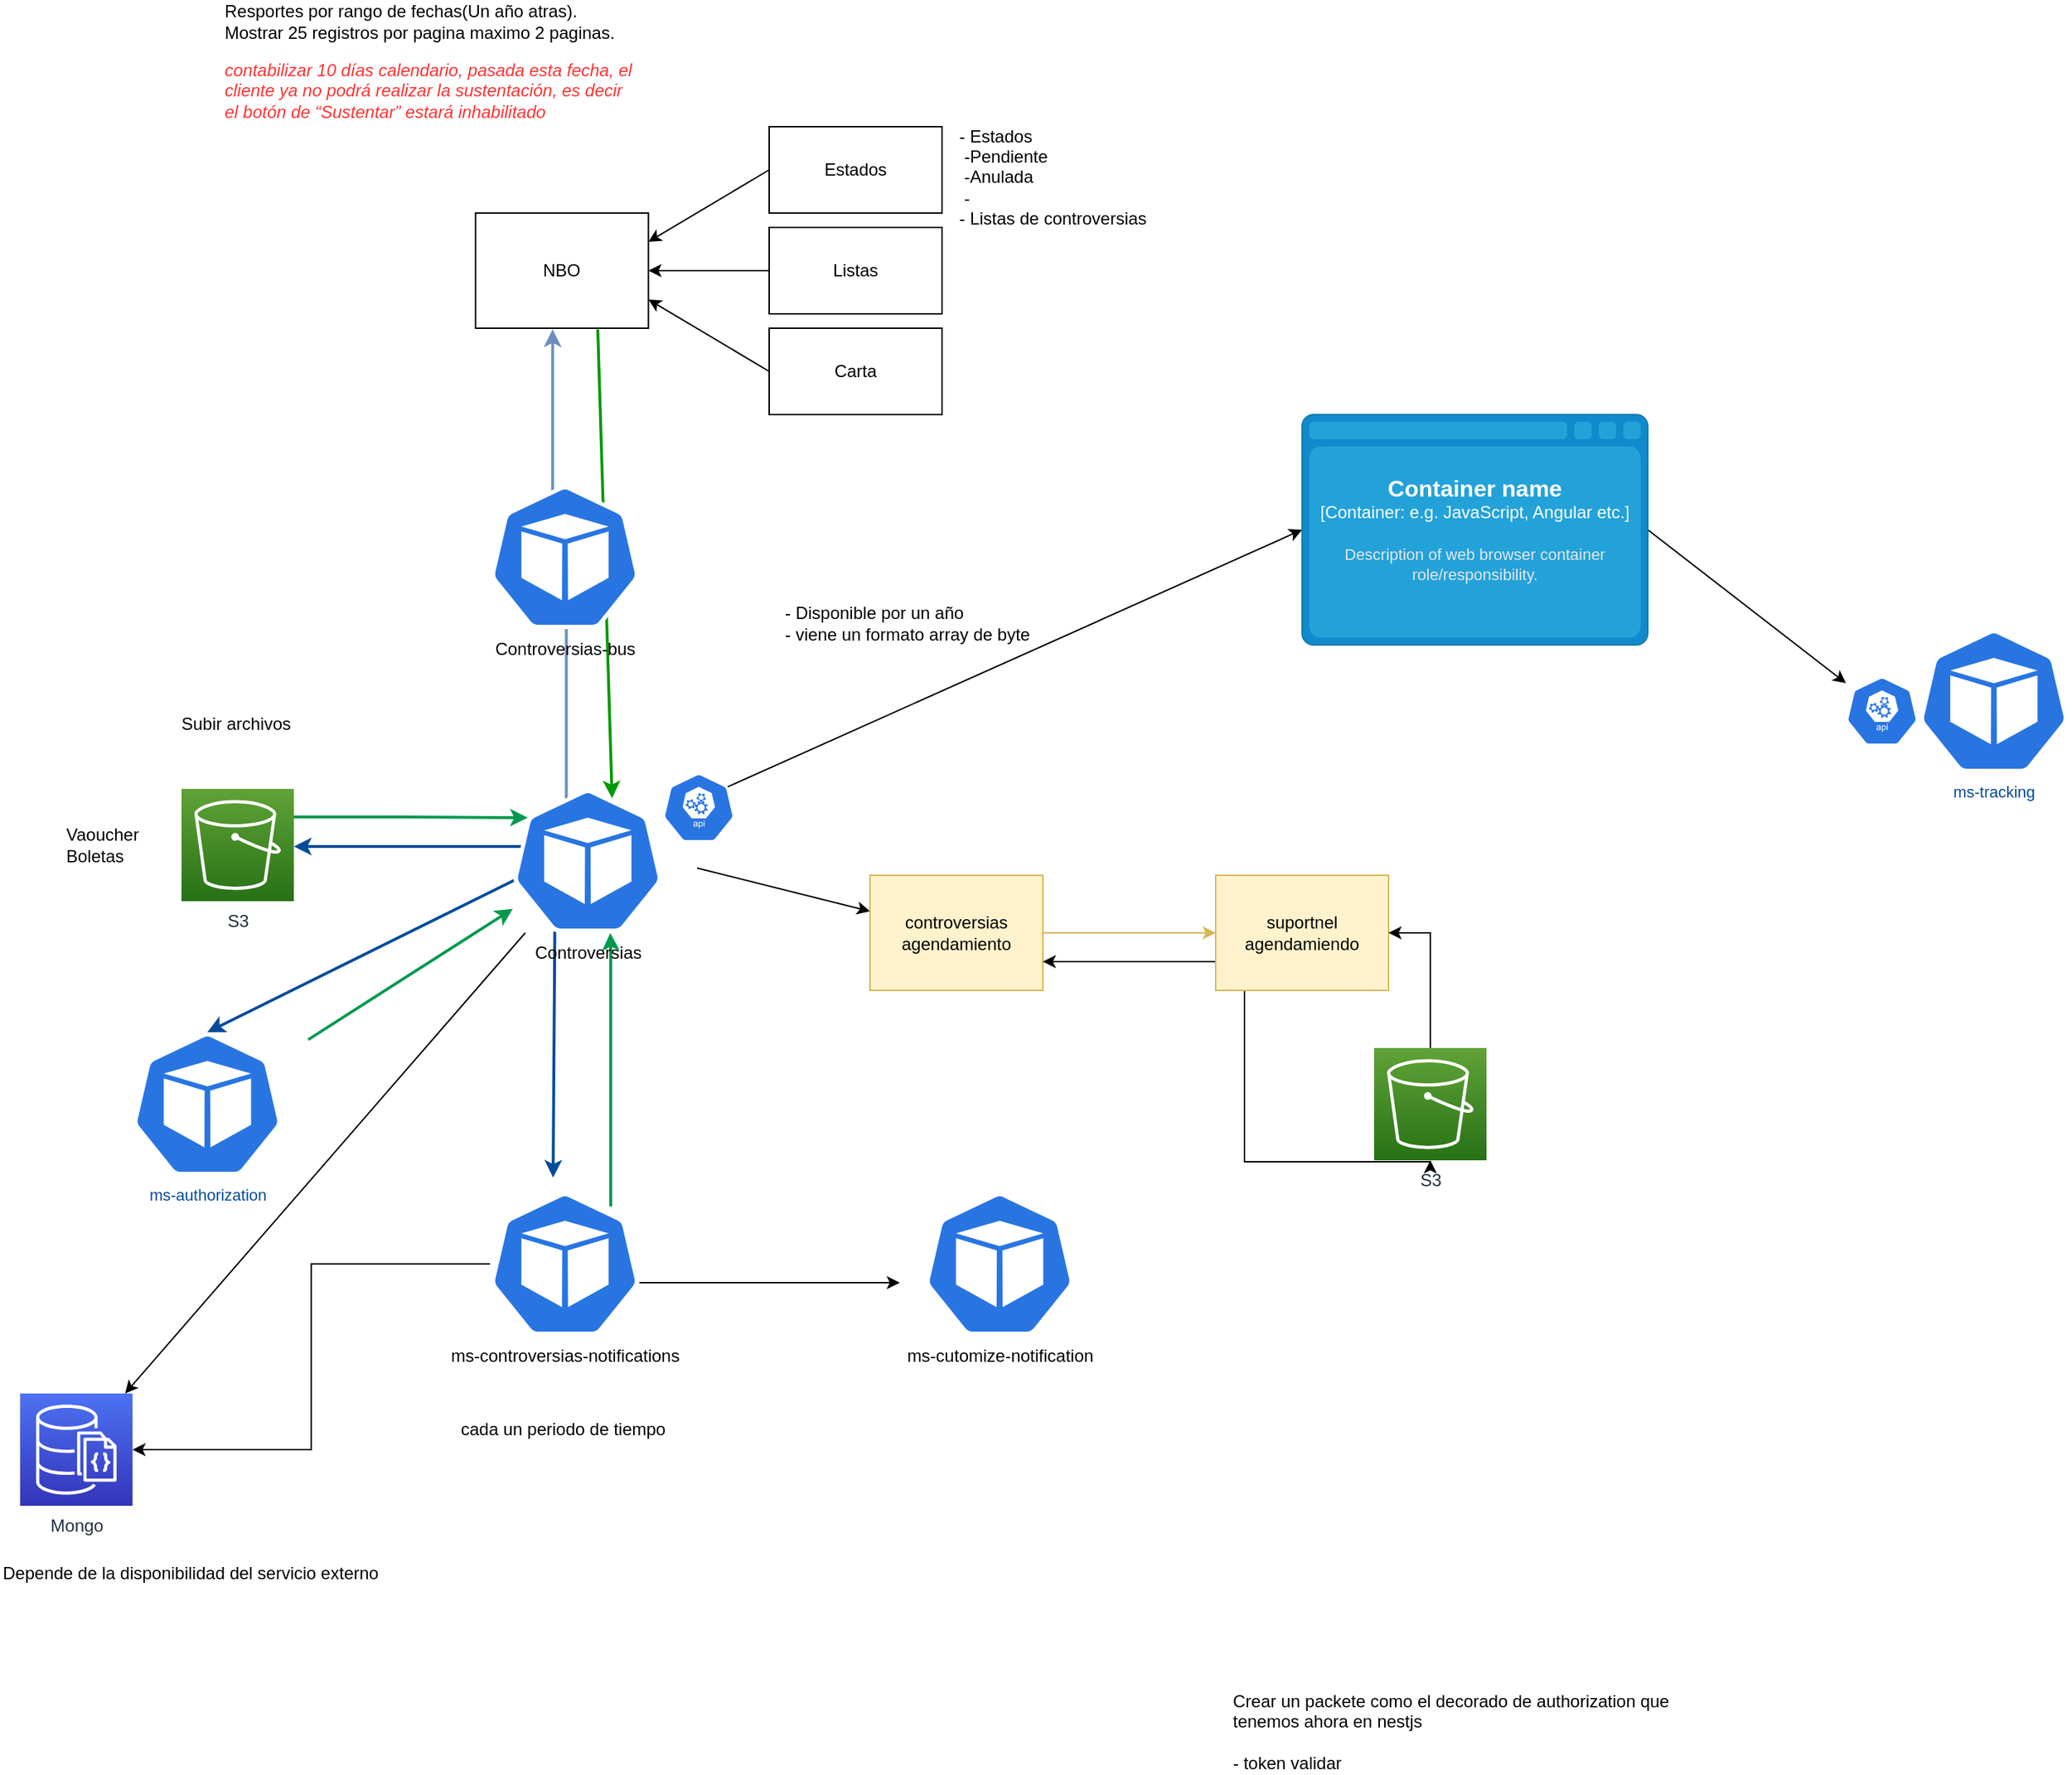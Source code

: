 <mxfile version="21.0.2" type="github">
  <diagram name="Page-1" id="mk7w8Jy9pMZxT-yU60Fw">
    <mxGraphModel dx="2310" dy="2034" grid="1" gridSize="10" guides="1" tooltips="1" connect="1" arrows="1" fold="1" page="1" pageScale="1" pageWidth="850" pageHeight="1100" math="0" shadow="0">
      <root>
        <mxCell id="0" />
        <mxCell id="1" parent="0" />
        <mxCell id="nka-eP4GU-P4h1y38xUG-3" style="rounded=0;orthogonalLoop=1;jettySize=auto;html=1;" parent="1" target="nka-eP4GU-P4h1y38xUG-2" edge="1">
          <mxGeometry relative="1" as="geometry">
            <mxPoint x="440" y="335" as="sourcePoint" />
          </mxGeometry>
        </mxCell>
        <mxCell id="zTaSaWMFqW3K9oS2xFOq-18" style="edgeStyle=orthogonalEdgeStyle;rounded=0;orthogonalLoop=1;jettySize=auto;html=1;exitX=0.163;exitY=0.438;exitDx=0;exitDy=0;exitPerimeter=0;fontColor=#004C99;strokeColor=#004C99;strokeWidth=2;" parent="1" source="wl---6Z1MDnz97I1kQeS-35" target="zTaSaWMFqW3K9oS2xFOq-21" edge="1">
          <mxGeometry relative="1" as="geometry">
            <mxPoint x="180" y="340" as="targetPoint" />
            <Array as="points">
              <mxPoint x="358" y="320" />
            </Array>
            <mxPoint x="320" y="320.029" as="sourcePoint" />
          </mxGeometry>
        </mxCell>
        <mxCell id="zTaSaWMFqW3K9oS2xFOq-24" value="" style="rounded=0;orthogonalLoop=1;jettySize=auto;html=1;exitX=0;exitY=0.75;exitDx=0;exitDy=0;strokeColor=#004C99;strokeWidth=2;entryX=0.5;entryY=0;entryDx=0;entryDy=0;entryPerimeter=0;" parent="1" target="wl---6Z1MDnz97I1kQeS-47" edge="1">
          <mxGeometry relative="1" as="geometry">
            <mxPoint x="320" y="340" as="sourcePoint" />
            <mxPoint x="140" y="410" as="targetPoint" />
          </mxGeometry>
        </mxCell>
        <mxCell id="wl---6Z1MDnz97I1kQeS-2" style="rounded=0;orthogonalLoop=1;jettySize=auto;html=1;exitX=1;exitY=0.5;exitDx=0;exitDy=0;exitPerimeter=0;" edge="1" parent="1" source="wl---6Z1MDnz97I1kQeS-37" target="wl---6Z1MDnz97I1kQeS-42">
          <mxGeometry relative="1" as="geometry">
            <mxPoint x="1060" y="75" as="sourcePoint" />
          </mxGeometry>
        </mxCell>
        <mxCell id="wl---6Z1MDnz97I1kQeS-8" style="rounded=0;orthogonalLoop=1;jettySize=auto;html=1;entryX=0;entryY=0.5;entryDx=0;entryDy=0;entryPerimeter=0;startArrow=none;exitX=0.9;exitY=0.2;exitDx=0;exitDy=0;exitPerimeter=0;" edge="1" parent="1" source="wl---6Z1MDnz97I1kQeS-38" target="wl---6Z1MDnz97I1kQeS-37">
          <mxGeometry relative="1" as="geometry">
            <mxPoint x="470" y="270" as="sourcePoint" />
            <mxPoint x="940" y="75" as="targetPoint" />
          </mxGeometry>
        </mxCell>
        <mxCell id="wl---6Z1MDnz97I1kQeS-22" style="rounded=0;orthogonalLoop=1;jettySize=auto;html=1;exitX=0.28;exitY=0.99;exitDx=0;exitDy=0;exitPerimeter=0;strokeColor=#004C99;strokeWidth=2;" edge="1" parent="1" source="wl---6Z1MDnz97I1kQeS-35">
          <mxGeometry relative="1" as="geometry">
            <mxPoint x="348.085" y="380" as="sourcePoint" />
            <mxPoint x="340" y="550" as="targetPoint" />
          </mxGeometry>
        </mxCell>
        <mxCell id="wl---6Z1MDnz97I1kQeS-33" style="edgeStyle=orthogonalEdgeStyle;rounded=0;orthogonalLoop=1;jettySize=auto;html=1;exitX=0.357;exitY=0.366;exitDx=0;exitDy=0;entryX=0.446;entryY=1.01;entryDx=0;entryDy=0;fillColor=#dae8fc;strokeColor=#6c8ebf;exitPerimeter=0;entryPerimeter=0;strokeWidth=2;" edge="1" parent="1" source="wl---6Z1MDnz97I1kQeS-35" target="zTaSaWMFqW3K9oS2xFOq-2">
          <mxGeometry relative="1" as="geometry" />
        </mxCell>
        <mxCell id="zTaSaWMFqW3K9oS2xFOq-3" style="rounded=0;orthogonalLoop=1;jettySize=auto;html=1;exitX=0.707;exitY=1.01;exitDx=0;exitDy=0;fillColor=#d5e8d4;strokeColor=#009900;exitPerimeter=0;strokeWidth=2;entryX=0.662;entryY=0.065;entryDx=0;entryDy=0;entryPerimeter=0;" parent="1" source="zTaSaWMFqW3K9oS2xFOq-2" target="wl---6Z1MDnz97I1kQeS-35" edge="1">
          <mxGeometry relative="1" as="geometry">
            <mxPoint x="120" y="20" as="targetPoint" />
          </mxGeometry>
        </mxCell>
        <mxCell id="wl---6Z1MDnz97I1kQeS-10" style="edgeStyle=orthogonalEdgeStyle;rounded=0;orthogonalLoop=1;jettySize=auto;html=1;fillColor=#fff2cc;strokeColor=#d6b656;" edge="1" parent="1" source="nka-eP4GU-P4h1y38xUG-2" target="wl---6Z1MDnz97I1kQeS-9">
          <mxGeometry relative="1" as="geometry" />
        </mxCell>
        <mxCell id="wl---6Z1MDnz97I1kQeS-28" style="edgeStyle=orthogonalEdgeStyle;rounded=0;orthogonalLoop=1;jettySize=auto;html=1;exitX=0.25;exitY=1;exitDx=0;exitDy=0;" edge="1" parent="1" source="wl---6Z1MDnz97I1kQeS-9" target="wl---6Z1MDnz97I1kQeS-25">
          <mxGeometry relative="1" as="geometry">
            <Array as="points">
              <mxPoint x="820" y="420" />
              <mxPoint x="820" y="539" />
            </Array>
          </mxGeometry>
        </mxCell>
        <mxCell id="nka-eP4GU-P4h1y38xUG-2" value="controversias agendamiento" style="whiteSpace=wrap;html=1;strokeColor=#d6b656;fillColor=#fff2cc;" parent="1" vertex="1">
          <mxGeometry x="560" y="340" width="120" height="80" as="geometry" />
        </mxCell>
        <mxCell id="zTaSaWMFqW3K9oS2xFOq-1" value="Resportes por rango de fechas(Un año atras).&lt;br&gt;Mostrar 25 registros por pagina maximo 2 paginas.&lt;br&gt;&lt;p data-pm-slice=&quot;1 1 [&amp;quot;bulletList&amp;quot;,null,&amp;quot;listItem&amp;quot;,null]&quot;&gt;&lt;em&gt;&lt;font color=&quot;#ff3333&quot;&gt;contabilizar 10 días calendario, pasada esta fecha, el cliente ya no podrá realizar la sustentación, es decir el botón de “Sustentar” estará inhabilitado&lt;/font&gt;&lt;/em&gt;&lt;/p&gt;&lt;br&gt;&lt;br&gt;" style="text;html=1;strokeColor=none;fillColor=none;align=left;verticalAlign=middle;whiteSpace=wrap;rounded=0;" parent="1" vertex="1">
          <mxGeometry x="110" y="-220" width="290" height="30" as="geometry" />
        </mxCell>
        <mxCell id="zTaSaWMFqW3K9oS2xFOq-2" value="NBO" style="whiteSpace=wrap;html=1;" parent="1" vertex="1">
          <mxGeometry x="286.17" y="-120" width="120" height="80" as="geometry" />
        </mxCell>
        <mxCell id="zTaSaWMFqW3K9oS2xFOq-6" value="- Estados&lt;br&gt;&lt;span style=&quot;white-space: pre;&quot;&gt; &lt;/span&gt;-Pendiente&lt;br&gt;&lt;span style=&quot;white-space: pre;&quot;&gt; &lt;/span&gt;-Anulada&lt;br&gt;&lt;span style=&quot;white-space: pre;&quot;&gt; &lt;/span&gt;-&lt;br&gt;- Listas de controversias" style="text;html=1;strokeColor=none;fillColor=none;align=left;verticalAlign=middle;whiteSpace=wrap;rounded=0;" parent="1" vertex="1">
          <mxGeometry x="620" y="-150" width="160" height="10" as="geometry" />
        </mxCell>
        <mxCell id="zTaSaWMFqW3K9oS2xFOq-9" style="rounded=0;orthogonalLoop=1;jettySize=auto;html=1;entryX=1;entryY=0.25;entryDx=0;entryDy=0;exitX=0;exitY=0.5;exitDx=0;exitDy=0;" parent="1" source="zTaSaWMFqW3K9oS2xFOq-7" target="zTaSaWMFqW3K9oS2xFOq-2" edge="1">
          <mxGeometry relative="1" as="geometry" />
        </mxCell>
        <mxCell id="zTaSaWMFqW3K9oS2xFOq-7" value="Estados" style="whiteSpace=wrap;html=1;" parent="1" vertex="1">
          <mxGeometry x="490" y="-180" width="120" height="60" as="geometry" />
        </mxCell>
        <mxCell id="zTaSaWMFqW3K9oS2xFOq-12" style="edgeStyle=orthogonalEdgeStyle;rounded=0;orthogonalLoop=1;jettySize=auto;html=1;entryX=1;entryY=0.5;entryDx=0;entryDy=0;" parent="1" source="zTaSaWMFqW3K9oS2xFOq-10" target="zTaSaWMFqW3K9oS2xFOq-2" edge="1">
          <mxGeometry relative="1" as="geometry" />
        </mxCell>
        <mxCell id="zTaSaWMFqW3K9oS2xFOq-10" value="Listas" style="whiteSpace=wrap;html=1;" parent="1" vertex="1">
          <mxGeometry x="490" y="-110" width="120" height="60" as="geometry" />
        </mxCell>
        <mxCell id="zTaSaWMFqW3K9oS2xFOq-13" style="rounded=0;orthogonalLoop=1;jettySize=auto;html=1;entryX=1;entryY=0.75;entryDx=0;entryDy=0;exitX=0;exitY=0.5;exitDx=0;exitDy=0;" parent="1" source="zTaSaWMFqW3K9oS2xFOq-11" target="zTaSaWMFqW3K9oS2xFOq-2" edge="1">
          <mxGeometry relative="1" as="geometry" />
        </mxCell>
        <mxCell id="zTaSaWMFqW3K9oS2xFOq-11" value="Carta" style="whiteSpace=wrap;html=1;" parent="1" vertex="1">
          <mxGeometry x="490" y="-40" width="120" height="60" as="geometry" />
        </mxCell>
        <mxCell id="zTaSaWMFqW3K9oS2xFOq-16" value="- Disponible por un año&lt;br&gt;- viene un formato array de byte&amp;nbsp;" style="text;html=1;strokeColor=none;fillColor=none;align=left;verticalAlign=middle;whiteSpace=wrap;rounded=0;" parent="1" vertex="1">
          <mxGeometry x="499" y="150" width="190" height="30" as="geometry" />
        </mxCell>
        <mxCell id="zTaSaWMFqW3K9oS2xFOq-19" style="edgeStyle=orthogonalEdgeStyle;rounded=0;orthogonalLoop=1;jettySize=auto;html=1;entryX=0.1;entryY=0.2;entryDx=0;entryDy=0;exitX=1;exitY=0.25;exitDx=0;exitDy=0;exitPerimeter=0;entryPerimeter=0;strokeColor=#00994D;strokeWidth=2;" parent="1" source="zTaSaWMFqW3K9oS2xFOq-21" target="wl---6Z1MDnz97I1kQeS-35" edge="1">
          <mxGeometry relative="1" as="geometry">
            <mxPoint x="180" y="300" as="sourcePoint" />
            <mxPoint x="320" y="300" as="targetPoint" />
          </mxGeometry>
        </mxCell>
        <mxCell id="zTaSaWMFqW3K9oS2xFOq-20" value="Subir archivos" style="text;html=1;strokeColor=none;fillColor=none;align=left;verticalAlign=middle;whiteSpace=wrap;rounded=0;" parent="1" vertex="1">
          <mxGeometry x="80" y="220" width="160" height="30" as="geometry" />
        </mxCell>
        <mxCell id="zTaSaWMFqW3K9oS2xFOq-21" value="S3" style="sketch=0;points=[[0,0,0],[0.25,0,0],[0.5,0,0],[0.75,0,0],[1,0,0],[0,1,0],[0.25,1,0],[0.5,1,0],[0.75,1,0],[1,1,0],[0,0.25,0],[0,0.5,0],[0,0.75,0],[1,0.25,0],[1,0.5,0],[1,0.75,0]];outlineConnect=0;fontColor=#232F3E;gradientColor=#60A337;gradientDirection=north;fillColor=#277116;strokeColor=#ffffff;dashed=0;verticalLabelPosition=bottom;verticalAlign=top;align=center;html=1;fontSize=12;fontStyle=0;aspect=fixed;shape=mxgraph.aws4.resourceIcon;resIcon=mxgraph.aws4.s3;" parent="1" vertex="1">
          <mxGeometry x="82" y="280" width="78" height="78" as="geometry" />
        </mxCell>
        <mxCell id="zTaSaWMFqW3K9oS2xFOq-22" value="Vaoucher&lt;br&gt;Boletas" style="text;html=1;strokeColor=none;fillColor=none;align=left;verticalAlign=middle;whiteSpace=wrap;rounded=0;" parent="1" vertex="1">
          <mxGeometry y="304" width="60" height="30" as="geometry" />
        </mxCell>
        <mxCell id="zTaSaWMFqW3K9oS2xFOq-25" value="cada un periodo de tiempo&lt;br&gt;" style="text;html=1;strokeColor=none;fillColor=none;align=left;verticalAlign=middle;whiteSpace=wrap;rounded=0;" parent="1" vertex="1">
          <mxGeometry x="274.08" y="710" width="180" height="30" as="geometry" />
        </mxCell>
        <mxCell id="wl---6Z1MDnz97I1kQeS-30" style="edgeStyle=orthogonalEdgeStyle;rounded=0;orthogonalLoop=1;jettySize=auto;html=1;exitX=0;exitY=0.75;exitDx=0;exitDy=0;entryX=1;entryY=0.75;entryDx=0;entryDy=0;" edge="1" parent="1" source="wl---6Z1MDnz97I1kQeS-9" target="nka-eP4GU-P4h1y38xUG-2">
          <mxGeometry relative="1" as="geometry" />
        </mxCell>
        <mxCell id="wl---6Z1MDnz97I1kQeS-9" value="suportnel agendamiendo" style="whiteSpace=wrap;html=1;strokeColor=#d6b656;fillColor=#fff2cc;" vertex="1" parent="1">
          <mxGeometry x="800" y="340" width="120" height="80" as="geometry" />
        </mxCell>
        <mxCell id="wl---6Z1MDnz97I1kQeS-15" value="Crear un packete como el decorado de authorization que tenemos ahora en nestjs&lt;br&gt;&lt;br&gt;- token validar&lt;br&gt;" style="text;html=1;strokeColor=none;fillColor=none;align=left;verticalAlign=middle;whiteSpace=wrap;rounded=0;" vertex="1" parent="1">
          <mxGeometry x="810" y="920" width="330" height="30" as="geometry" />
        </mxCell>
        <mxCell id="wl---6Z1MDnz97I1kQeS-17" style="rounded=0;orthogonalLoop=1;jettySize=auto;html=1;entryX=0.65;entryY=1.001;entryDx=0;entryDy=0;entryPerimeter=0;strokeColor=#00994D;strokeWidth=2;" edge="1" parent="1" target="wl---6Z1MDnz97I1kQeS-35">
          <mxGeometry relative="1" as="geometry">
            <mxPoint x="380" y="570" as="sourcePoint" />
            <mxPoint x="380" y="380" as="targetPoint" />
            <Array as="points">
              <mxPoint x="380" y="390" />
            </Array>
          </mxGeometry>
        </mxCell>
        <mxCell id="wl---6Z1MDnz97I1kQeS-23" style="edgeStyle=orthogonalEdgeStyle;rounded=0;orthogonalLoop=1;jettySize=auto;html=1;entryX=0.005;entryY=0.63;entryDx=0;entryDy=0;entryPerimeter=0;exitX=0.995;exitY=0.63;exitDx=0;exitDy=0;exitPerimeter=0;" edge="1" parent="1" source="wl---6Z1MDnz97I1kQeS-40" target="wl---6Z1MDnz97I1kQeS-41">
          <mxGeometry relative="1" as="geometry">
            <mxPoint x="230" y="743" as="sourcePoint" />
            <mxPoint x="560" y="740.048" as="targetPoint" />
          </mxGeometry>
        </mxCell>
        <mxCell id="wl---6Z1MDnz97I1kQeS-24" value="&lt;div style=&quot;&quot;&gt;&lt;span style=&quot;background-color: initial;&quot;&gt;Depende de la disponibilidad del servicio externo&lt;/span&gt;&lt;/div&gt;" style="text;html=1;strokeColor=none;fillColor=none;align=left;verticalAlign=middle;whiteSpace=wrap;rounded=0;" vertex="1" parent="1">
          <mxGeometry x="-44" y="810" width="330" height="30" as="geometry" />
        </mxCell>
        <mxCell id="wl---6Z1MDnz97I1kQeS-29" style="edgeStyle=orthogonalEdgeStyle;rounded=0;orthogonalLoop=1;jettySize=auto;html=1;entryX=1;entryY=0.5;entryDx=0;entryDy=0;" edge="1" parent="1" source="wl---6Z1MDnz97I1kQeS-25" target="wl---6Z1MDnz97I1kQeS-9">
          <mxGeometry relative="1" as="geometry" />
        </mxCell>
        <mxCell id="wl---6Z1MDnz97I1kQeS-25" value="S3" style="sketch=0;points=[[0,0,0],[0.25,0,0],[0.5,0,0],[0.75,0,0],[1,0,0],[0,1,0],[0.25,1,0],[0.5,1,0],[0.75,1,0],[1,1,0],[0,0.25,0],[0,0.5,0],[0,0.75,0],[1,0.25,0],[1,0.5,0],[1,0.75,0]];outlineConnect=0;fontColor=#232F3E;gradientColor=#60A337;gradientDirection=north;fillColor=#277116;strokeColor=#ffffff;dashed=0;verticalLabelPosition=bottom;verticalAlign=top;align=center;html=1;fontSize=12;fontStyle=0;aspect=fixed;shape=mxgraph.aws4.resourceIcon;resIcon=mxgraph.aws4.s3;" vertex="1" parent="1">
          <mxGeometry x="910" y="460" width="78" height="78" as="geometry" />
        </mxCell>
        <mxCell id="wl---6Z1MDnz97I1kQeS-52" style="shape=connector;rounded=0;orthogonalLoop=1;jettySize=auto;html=1;labelBackgroundColor=default;strokeColor=default;fontFamily=Helvetica;fontSize=11;fontColor=#004C99;endArrow=classic;" edge="1" parent="1" source="wl---6Z1MDnz97I1kQeS-35" target="wl---6Z1MDnz97I1kQeS-53">
          <mxGeometry relative="1" as="geometry">
            <mxPoint x="-69.871" y="420" as="targetPoint" />
          </mxGeometry>
        </mxCell>
        <mxCell id="wl---6Z1MDnz97I1kQeS-35" value="Controversias" style="sketch=0;html=1;dashed=0;whitespace=wrap;fillColor=#2875E2;strokeColor=#ffffff;points=[[0.005,0.63,0],[0.1,0.2,0],[0.9,0.2,0],[0.5,0,0],[0.995,0.63,0],[0.72,0.99,0],[0.5,1,0],[0.28,0.99,0]];verticalLabelPosition=bottom;align=center;verticalAlign=top;shape=mxgraph.kubernetes.icon;prIcon=pod" vertex="1" parent="1">
          <mxGeometry x="312" y="280" width="104.17" height="100" as="geometry" />
        </mxCell>
        <object placeholders="1" c4Type="Container name" c4Container="Container" c4Technology="e.g. JavaScript, Angular etc." c4Description="Description of web browser container role/responsibility." label="&lt;font style=&quot;font-size: 16px&quot;&gt;&lt;b&gt;%c4Type%&lt;/b&gt;&lt;/font&gt;&lt;div&gt;[%c4Container%:&amp;nbsp;%c4Technology%]&lt;/div&gt;&lt;br&gt;&lt;div&gt;&lt;font style=&quot;font-size: 11px&quot;&gt;&lt;font color=&quot;#E6E6E6&quot;&gt;%c4Description%&lt;/font&gt;&lt;/div&gt;" id="wl---6Z1MDnz97I1kQeS-37">
          <mxCell style="shape=mxgraph.c4.webBrowserContainer2;whiteSpace=wrap;html=1;boundedLbl=1;rounded=0;labelBackgroundColor=none;strokeColor=#118ACD;fillColor=#23A2D9;strokeColor=#118ACD;strokeColor2=#0E7DAD;fontSize=12;fontColor=#ffffff;align=center;metaEdit=1;points=[[0.5,0,0],[1,0.25,0],[1,0.5,0],[1,0.75,0],[0.5,1,0],[0,0.75,0],[0,0.5,0],[0,0.25,0]];resizable=0;fontFamily=Helvetica;" vertex="1" parent="1">
            <mxGeometry x="860" y="20" width="240" height="160" as="geometry" />
          </mxCell>
        </object>
        <mxCell id="wl---6Z1MDnz97I1kQeS-39" value="" style="rounded=0;orthogonalLoop=1;jettySize=auto;html=1;endArrow=none;" edge="1" parent="1" source="wl---6Z1MDnz97I1kQeS-38" target="wl---6Z1MDnz97I1kQeS-35">
          <mxGeometry relative="1" as="geometry">
            <mxPoint x="440" y="304.667" as="sourcePoint" />
            <mxPoint x="410" y="293" as="targetPoint" />
          </mxGeometry>
        </mxCell>
        <mxCell id="wl---6Z1MDnz97I1kQeS-38" value="" style="sketch=0;html=1;dashed=0;whitespace=wrap;fillColor=#2875E2;strokeColor=#ffffff;points=[[0.005,0.63,0],[0.1,0.2,0],[0.9,0.2,0],[0.5,0,0],[0.995,0.63,0],[0.72,0.99,0],[0.5,1,0],[0.28,0.99,0]];verticalLabelPosition=bottom;align=center;verticalAlign=top;shape=mxgraph.kubernetes.icon;prIcon=api;fontFamily=Helvetica;fontSize=12;fontColor=default;" vertex="1" parent="1">
          <mxGeometry x="416.17" y="269" width="50" height="48" as="geometry" />
        </mxCell>
        <mxCell id="wl---6Z1MDnz97I1kQeS-54" style="edgeStyle=orthogonalEdgeStyle;shape=connector;rounded=0;orthogonalLoop=1;jettySize=auto;html=1;entryX=1;entryY=0.5;entryDx=0;entryDy=0;entryPerimeter=0;labelBackgroundColor=default;strokeColor=default;fontFamily=Helvetica;fontSize=11;fontColor=#004C99;endArrow=classic;" edge="1" parent="1" source="wl---6Z1MDnz97I1kQeS-40" target="wl---6Z1MDnz97I1kQeS-53">
          <mxGeometry relative="1" as="geometry" />
        </mxCell>
        <mxCell id="wl---6Z1MDnz97I1kQeS-40" value="ms-controversias-notifications" style="sketch=0;html=1;dashed=0;whitespace=wrap;fillColor=#2875E2;strokeColor=#ffffff;points=[[0.005,0.63,0],[0.1,0.2,0],[0.9,0.2,0],[0.5,0,0],[0.995,0.63,0],[0.72,0.99,0],[0.5,1,0],[0.28,0.99,0]];verticalLabelPosition=bottom;align=center;verticalAlign=top;shape=mxgraph.kubernetes.icon;prIcon=pod;fontFamily=Helvetica;fontSize=12;fontColor=default;" vertex="1" parent="1">
          <mxGeometry x="296.17" y="560" width="104.17" height="100" as="geometry" />
        </mxCell>
        <mxCell id="wl---6Z1MDnz97I1kQeS-41" value="ms-cutomize-notification" style="sketch=0;html=1;dashed=0;whitespace=wrap;fillColor=#2875E2;strokeColor=#ffffff;points=[[0.005,0.63,0],[0.1,0.2,0],[0.9,0.2,0],[0.5,0,0],[0.995,0.63,0],[0.72,0.99,0],[0.5,1,0],[0.28,0.99,0]];verticalLabelPosition=bottom;align=center;verticalAlign=top;shape=mxgraph.kubernetes.icon;prIcon=pod;fontFamily=Helvetica;fontSize=12;fontColor=default;" vertex="1" parent="1">
          <mxGeometry x="580" y="560" width="140" height="100" as="geometry" />
        </mxCell>
        <mxCell id="wl---6Z1MDnz97I1kQeS-42" value="" style="sketch=0;html=1;dashed=0;whitespace=wrap;fillColor=#2875E2;strokeColor=#ffffff;points=[[0.005,0.63,0],[0.1,0.2,0],[0.9,0.2,0],[0.5,0,0],[0.995,0.63,0],[0.72,0.99,0],[0.5,1,0],[0.28,0.99,0]];verticalLabelPosition=bottom;align=center;verticalAlign=top;shape=mxgraph.kubernetes.icon;prIcon=api;fontFamily=Helvetica;fontSize=12;fontColor=default;" vertex="1" parent="1">
          <mxGeometry x="1237.63" y="202" width="50" height="48" as="geometry" />
        </mxCell>
        <mxCell id="wl---6Z1MDnz97I1kQeS-43" value="ms-tracking" style="sketch=0;html=1;dashed=0;whitespace=wrap;fillColor=#2875E2;strokeColor=#ffffff;points=[[0.005,0.63,0],[0.1,0.2,0],[0.9,0.2,0],[0.5,0,0],[0.995,0.63,0],[0.72,0.99,0],[0.5,1,0],[0.28,0.99,0]];verticalLabelPosition=bottom;align=center;verticalAlign=top;shape=mxgraph.kubernetes.icon;prIcon=pod;fontFamily=Helvetica;fontSize=11;fontColor=#004C99;" vertex="1" parent="1">
          <mxGeometry x="1287.63" y="169" width="105.27" height="100" as="geometry" />
        </mxCell>
        <mxCell id="wl---6Z1MDnz97I1kQeS-48" style="shape=connector;rounded=0;orthogonalLoop=1;jettySize=auto;html=1;labelBackgroundColor=default;strokeColor=#00994D;fontFamily=Helvetica;fontSize=11;fontColor=#004C99;endArrow=classic;strokeWidth=2;" edge="1" parent="1" source="wl---6Z1MDnz97I1kQeS-47" target="wl---6Z1MDnz97I1kQeS-35">
          <mxGeometry relative="1" as="geometry" />
        </mxCell>
        <mxCell id="wl---6Z1MDnz97I1kQeS-47" value="ms-authorization" style="sketch=0;html=1;dashed=0;whitespace=wrap;fillColor=#2875E2;strokeColor=#ffffff;points=[[0.005,0.63,0],[0.1,0.2,0],[0.9,0.2,0],[0.5,0,0],[0.995,0.63,0],[0.72,0.99,0],[0.5,1,0],[0.28,0.99,0]];verticalLabelPosition=bottom;align=center;verticalAlign=top;shape=mxgraph.kubernetes.icon;prIcon=pod;fontFamily=Helvetica;fontSize=11;fontColor=#004C99;" vertex="1" parent="1">
          <mxGeometry x="30" y="449" width="140" height="100" as="geometry" />
        </mxCell>
        <mxCell id="wl---6Z1MDnz97I1kQeS-49" value="Controversias-bus" style="sketch=0;html=1;dashed=0;whitespace=wrap;fillColor=#2875E2;strokeColor=#ffffff;points=[[0.005,0.63,0],[0.1,0.2,0],[0.9,0.2,0],[0.5,0,0],[0.995,0.63,0],[0.72,0.99,0],[0.5,1,0],[0.28,0.99,0]];verticalLabelPosition=bottom;align=center;verticalAlign=top;shape=mxgraph.kubernetes.icon;prIcon=pod" vertex="1" parent="1">
          <mxGeometry x="296.17" y="69" width="104.17" height="100" as="geometry" />
        </mxCell>
        <mxCell id="wl---6Z1MDnz97I1kQeS-53" value="Mongo" style="sketch=0;points=[[0,0,0],[0.25,0,0],[0.5,0,0],[0.75,0,0],[1,0,0],[0,1,0],[0.25,1,0],[0.5,1,0],[0.75,1,0],[1,1,0],[0,0.25,0],[0,0.5,0],[0,0.75,0],[1,0.25,0],[1,0.5,0],[1,0.75,0]];outlineConnect=0;fontColor=#232F3E;gradientColor=#4D72F3;gradientDirection=north;fillColor=#3334B9;strokeColor=#ffffff;dashed=0;verticalLabelPosition=bottom;verticalAlign=top;align=center;html=1;fontSize=12;fontStyle=0;aspect=fixed;shape=mxgraph.aws4.resourceIcon;resIcon=mxgraph.aws4.documentdb_with_mongodb_compatibility;fontFamily=Helvetica;" vertex="1" parent="1">
          <mxGeometry x="-30" y="700" width="78" height="78" as="geometry" />
        </mxCell>
      </root>
    </mxGraphModel>
  </diagram>
</mxfile>
